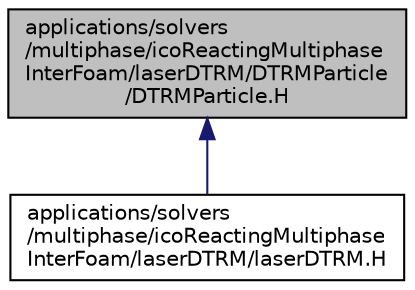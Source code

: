 digraph "applications/solvers/multiphase/icoReactingMultiphaseInterFoam/laserDTRM/DTRMParticle/DTRMParticle.H"
{
  bgcolor="transparent";
  edge [fontname="Helvetica",fontsize="10",labelfontname="Helvetica",labelfontsize="10"];
  node [fontname="Helvetica",fontsize="10",shape=record];
  Node1 [label="applications/solvers\l/multiphase/icoReactingMultiphase\lInterFoam/laserDTRM/DTRMParticle\l/DTRMParticle.H",height=0.2,width=0.4,color="black", fillcolor="grey75", style="filled" fontcolor="black"];
  Node1 -> Node2 [dir="back",color="midnightblue",fontsize="10",style="solid",fontname="Helvetica"];
  Node2 [label="applications/solvers\l/multiphase/icoReactingMultiphase\lInterFoam/laserDTRM/laserDTRM.H",height=0.2,width=0.4,color="black",URL="$laserDTRM_8H.html"];
}
